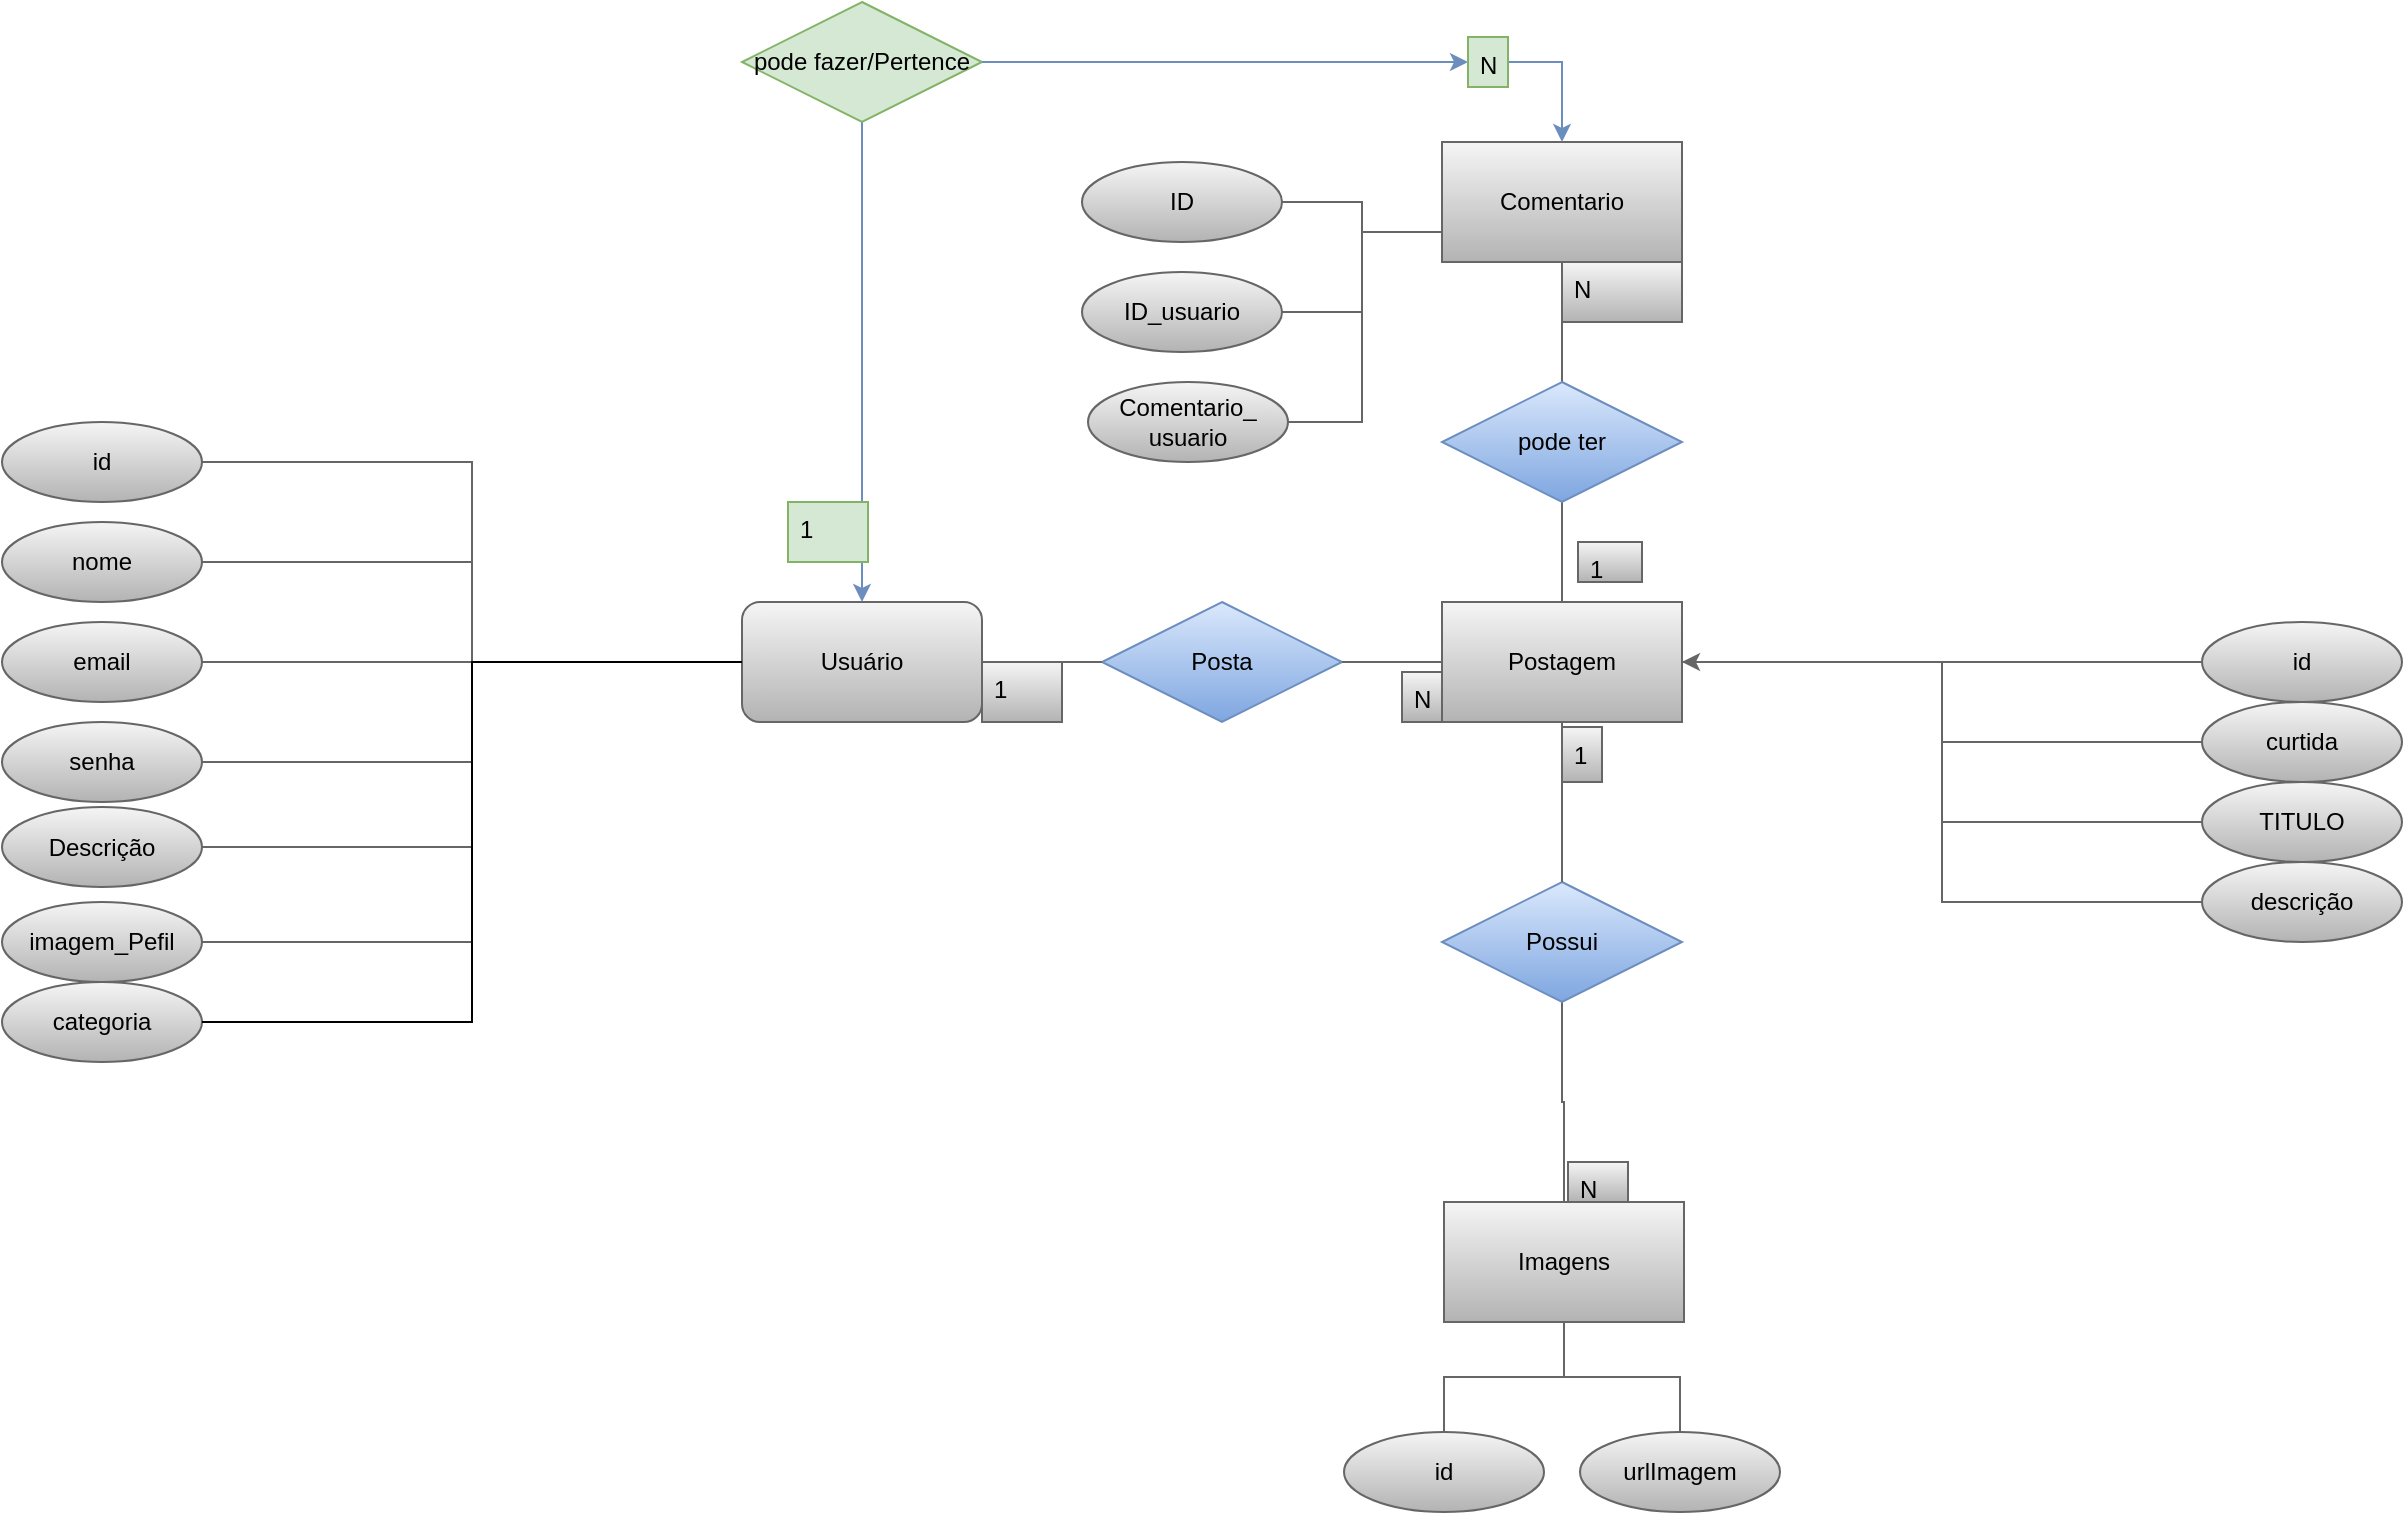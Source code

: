 <mxfile version="25.0.3">
  <diagram name="Página-1" id="CfLHYrVwDZEc-xqbIYZy">
    <mxGraphModel dx="1928" dy="495" grid="1" gridSize="10" guides="1" tooltips="1" connect="1" arrows="1" fold="1" page="1" pageScale="1" pageWidth="827" pageHeight="1169" math="0" shadow="0">
      <root>
        <mxCell id="0" />
        <mxCell id="1" parent="0" />
        <mxCell id="fp-A4MkA556f69ubHUxs-1" value="Usuário" style="rounded=1;whiteSpace=wrap;html=1;labelBackgroundColor=none;fillColor=#f5f5f5;strokeColor=#666666;gradientColor=#b3b3b3;" parent="1" vertex="1">
          <mxGeometry x="-3" y="430" width="120" height="60" as="geometry" />
        </mxCell>
        <mxCell id="fp-A4MkA556f69ubHUxs-2" value="Postagem" style="rounded=0;whiteSpace=wrap;html=1;labelBackgroundColor=none;fillColor=#f5f5f5;strokeColor=#666666;gradientColor=#b3b3b3;" parent="1" vertex="1">
          <mxGeometry x="347" y="430" width="120" height="60" as="geometry" />
        </mxCell>
        <mxCell id="fp-A4MkA556f69ubHUxs-3" value="Comentario" style="rounded=0;whiteSpace=wrap;html=1;labelBackgroundColor=none;fillColor=#f5f5f5;strokeColor=#666666;gradientColor=#b3b3b3;" parent="1" vertex="1">
          <mxGeometry x="347" y="200" width="120" height="60" as="geometry" />
        </mxCell>
        <mxCell id="fp-A4MkA556f69ubHUxs-4" value="Imagens" style="rounded=0;whiteSpace=wrap;html=1;labelBackgroundColor=none;fillColor=#f5f5f5;strokeColor=#666666;gradientColor=#b3b3b3;" parent="1" vertex="1">
          <mxGeometry x="348" y="730" width="120" height="60" as="geometry" />
        </mxCell>
        <mxCell id="fp-A4MkA556f69ubHUxs-5" value="Posta" style="shape=rhombus;perimeter=rhombusPerimeter;whiteSpace=wrap;html=1;align=center;labelBackgroundColor=none;fillColor=#dae8fc;strokeColor=#6c8ebf;gradientColor=#7ea6e0;" parent="1" vertex="1">
          <mxGeometry x="177" y="430" width="120" height="60" as="geometry" />
        </mxCell>
        <mxCell id="fp-A4MkA556f69ubHUxs-6" value="" style="endArrow=none;html=1;rounded=0;exitX=1;exitY=0.5;exitDx=0;exitDy=0;entryX=0;entryY=0.5;entryDx=0;entryDy=0;labelBackgroundColor=none;strokeColor=#666666;fontColor=default;fillColor=#f5f5f5;" parent="1" source="fp-A4MkA556f69ubHUxs-1" target="fp-A4MkA556f69ubHUxs-5" edge="1">
          <mxGeometry relative="1" as="geometry">
            <mxPoint x="297" y="640" as="sourcePoint" />
            <mxPoint x="457" y="640" as="targetPoint" />
          </mxGeometry>
        </mxCell>
        <mxCell id="fp-A4MkA556f69ubHUxs-7" value="" style="endArrow=none;html=1;rounded=0;exitX=1;exitY=0.5;exitDx=0;exitDy=0;entryX=0;entryY=0.5;entryDx=0;entryDy=0;labelBackgroundColor=none;strokeColor=#666666;fontColor=default;fillColor=#f5f5f5;" parent="1" source="fp-A4MkA556f69ubHUxs-5" target="fp-A4MkA556f69ubHUxs-2" edge="1">
          <mxGeometry relative="1" as="geometry">
            <mxPoint x="217" y="670" as="sourcePoint" />
            <mxPoint x="377" y="670" as="targetPoint" />
          </mxGeometry>
        </mxCell>
        <mxCell id="fp-A4MkA556f69ubHUxs-10" value="" style="endArrow=none;html=1;rounded=0;exitX=0.5;exitY=0;exitDx=0;exitDy=0;entryX=0.5;entryY=1;entryDx=0;entryDy=0;labelBackgroundColor=none;strokeColor=#666666;fontColor=default;fillColor=#f5f5f5;" parent="1" source="fp-A4MkA556f69ubHUxs-2" target="fp-A4MkA556f69ubHUxs-3" edge="1">
          <mxGeometry relative="1" as="geometry">
            <mxPoint x="497" y="350" as="sourcePoint" />
            <mxPoint x="677" y="600" as="targetPoint" />
          </mxGeometry>
        </mxCell>
        <mxCell id="tyfLZ9diZcg1NOo2T1-P-23" style="edgeStyle=orthogonalEdgeStyle;rounded=0;orthogonalLoop=1;jettySize=auto;html=1;entryX=0.5;entryY=0;entryDx=0;entryDy=0;endArrow=none;endFill=0;labelBackgroundColor=none;strokeColor=#666666;fontColor=default;fillColor=#f5f5f5;" parent="1" source="fp-A4MkA556f69ubHUxs-12" target="fp-A4MkA556f69ubHUxs-4" edge="1">
          <mxGeometry relative="1" as="geometry" />
        </mxCell>
        <mxCell id="fp-A4MkA556f69ubHUxs-12" value="Possui" style="shape=rhombus;perimeter=rhombusPerimeter;whiteSpace=wrap;html=1;align=center;labelBackgroundColor=none;fillColor=#dae8fc;strokeColor=#6c8ebf;gradientColor=#7ea6e0;" parent="1" vertex="1">
          <mxGeometry x="347" y="570" width="120" height="60" as="geometry" />
        </mxCell>
        <mxCell id="fp-A4MkA556f69ubHUxs-13" value="" style="endArrow=none;html=1;rounded=0;exitX=0.5;exitY=0;exitDx=0;exitDy=0;entryX=0.5;entryY=1;entryDx=0;entryDy=0;labelBackgroundColor=none;strokeColor=#666666;fontColor=default;fillColor=#f5f5f5;" parent="1" source="fp-A4MkA556f69ubHUxs-12" target="fp-A4MkA556f69ubHUxs-2" edge="1">
          <mxGeometry relative="1" as="geometry">
            <mxPoint x="557" y="610" as="sourcePoint" />
            <mxPoint x="717" y="610" as="targetPoint" />
          </mxGeometry>
        </mxCell>
        <mxCell id="fp-A4MkA556f69ubHUxs-24" value="id" style="ellipse;whiteSpace=wrap;html=1;align=center;labelBackgroundColor=none;fillColor=#f5f5f5;strokeColor=#666666;gradientColor=#b3b3b3;" parent="1" vertex="1">
          <mxGeometry x="727" y="440" width="100" height="40" as="geometry" />
        </mxCell>
        <mxCell id="fp-A4MkA556f69ubHUxs-27" value="curtida" style="ellipse;whiteSpace=wrap;html=1;align=center;labelBackgroundColor=none;fillColor=#f5f5f5;strokeColor=#666666;gradientColor=#b3b3b3;" parent="1" vertex="1">
          <mxGeometry x="727" y="480" width="100" height="40" as="geometry" />
        </mxCell>
        <mxCell id="fp-A4MkA556f69ubHUxs-31" value="N" style="text;strokeColor=#666666;fillColor=#f5f5f5;spacingLeft=4;spacingRight=4;overflow=hidden;rotatable=0;points=[[0,0.5],[1,0.5]];portConstraint=eastwest;fontSize=12;whiteSpace=wrap;html=1;labelBackgroundColor=none;gradientColor=#b3b3b3;" parent="1" vertex="1">
          <mxGeometry x="410" y="710" width="30" height="20" as="geometry" />
        </mxCell>
        <mxCell id="fp-A4MkA556f69ubHUxs-32" value="1" style="text;strokeColor=#666666;fillColor=#f5f5f5;spacingLeft=4;spacingRight=4;overflow=hidden;rotatable=0;points=[[0,0.5],[1,0.5]];portConstraint=eastwest;fontSize=12;whiteSpace=wrap;html=1;labelBackgroundColor=none;gradientColor=#b3b3b3;" parent="1" vertex="1">
          <mxGeometry x="117" y="460" width="40" height="30" as="geometry" />
        </mxCell>
        <mxCell id="fp-A4MkA556f69ubHUxs-33" value="N" style="text;strokeColor=#666666;fillColor=#f5f5f5;spacingLeft=4;spacingRight=4;overflow=hidden;rotatable=0;points=[[0,0.5],[1,0.5]];portConstraint=eastwest;fontSize=12;whiteSpace=wrap;html=1;labelBackgroundColor=none;gradientColor=#b3b3b3;" parent="1" vertex="1">
          <mxGeometry x="407" y="260" width="60" height="30" as="geometry" />
        </mxCell>
        <mxCell id="fp-A4MkA556f69ubHUxs-34" value="id" style="ellipse;whiteSpace=wrap;html=1;align=center;labelBackgroundColor=none;fillColor=#f5f5f5;strokeColor=#666666;gradientColor=#b3b3b3;" parent="1" vertex="1">
          <mxGeometry x="-373" y="340" width="100" height="40" as="geometry" />
        </mxCell>
        <mxCell id="fp-A4MkA556f69ubHUxs-35" value="nome" style="ellipse;whiteSpace=wrap;html=1;align=center;labelBackgroundColor=none;fillColor=#f5f5f5;strokeColor=#666666;gradientColor=#b3b3b3;" parent="1" vertex="1">
          <mxGeometry x="-373" y="390" width="100" height="40" as="geometry" />
        </mxCell>
        <mxCell id="fp-A4MkA556f69ubHUxs-36" value="email" style="ellipse;whiteSpace=wrap;html=1;align=center;labelBackgroundColor=none;fillColor=#f5f5f5;strokeColor=#666666;gradientColor=#b3b3b3;" parent="1" vertex="1">
          <mxGeometry x="-373" y="440" width="100" height="40" as="geometry" />
        </mxCell>
        <mxCell id="fp-A4MkA556f69ubHUxs-38" value="ID" style="ellipse;whiteSpace=wrap;html=1;align=center;labelBackgroundColor=none;fillColor=#f5f5f5;strokeColor=#666666;gradientColor=#b3b3b3;" parent="1" vertex="1">
          <mxGeometry x="167" y="210" width="100" height="40" as="geometry" />
        </mxCell>
        <mxCell id="fp-A4MkA556f69ubHUxs-40" value="id" style="ellipse;whiteSpace=wrap;html=1;align=center;labelBackgroundColor=none;fillColor=#f5f5f5;strokeColor=#666666;gradientColor=#b3b3b3;" parent="1" vertex="1">
          <mxGeometry x="298" y="845" width="100" height="40" as="geometry" />
        </mxCell>
        <mxCell id="fp-A4MkA556f69ubHUxs-41" value="&lt;div&gt;urlImagem&lt;/div&gt;" style="ellipse;whiteSpace=wrap;html=1;align=center;labelBackgroundColor=none;fillColor=#f5f5f5;strokeColor=#666666;gradientColor=#b3b3b3;" parent="1" vertex="1">
          <mxGeometry x="416" y="845" width="100" height="40" as="geometry" />
        </mxCell>
        <mxCell id="fp-A4MkA556f69ubHUxs-44" value="senha" style="ellipse;whiteSpace=wrap;html=1;align=center;labelBackgroundColor=none;fillColor=#f5f5f5;strokeColor=#666666;gradientColor=#b3b3b3;" parent="1" vertex="1">
          <mxGeometry x="-373" y="490" width="100" height="40" as="geometry" />
        </mxCell>
        <mxCell id="fp-A4MkA556f69ubHUxs-46" value="" style="endArrow=none;html=1;rounded=0;exitX=1;exitY=0.5;exitDx=0;exitDy=0;entryX=0;entryY=0.5;entryDx=0;entryDy=0;edgeStyle=orthogonalEdgeStyle;labelBackgroundColor=none;strokeColor=#666666;fontColor=default;fillColor=#f5f5f5;" parent="1" source="fp-A4MkA556f69ubHUxs-34" target="fp-A4MkA556f69ubHUxs-1" edge="1">
          <mxGeometry relative="1" as="geometry">
            <mxPoint x="47" y="740" as="sourcePoint" />
            <mxPoint x="207" y="740" as="targetPoint" />
          </mxGeometry>
        </mxCell>
        <mxCell id="fp-A4MkA556f69ubHUxs-47" value="" style="endArrow=none;html=1;rounded=0;entryX=0;entryY=0.5;entryDx=0;entryDy=0;exitX=1;exitY=0.5;exitDx=0;exitDy=0;edgeStyle=orthogonalEdgeStyle;labelBackgroundColor=none;strokeColor=#666666;fontColor=default;fillColor=#f5f5f5;" parent="1" source="fp-A4MkA556f69ubHUxs-35" target="fp-A4MkA556f69ubHUxs-1" edge="1">
          <mxGeometry relative="1" as="geometry">
            <mxPoint x="-83" y="510" as="sourcePoint" />
            <mxPoint x="57" y="800" as="targetPoint" />
          </mxGeometry>
        </mxCell>
        <mxCell id="fp-A4MkA556f69ubHUxs-48" value="" style="endArrow=none;html=1;rounded=0;entryX=0;entryY=0.5;entryDx=0;entryDy=0;exitX=1;exitY=0.5;exitDx=0;exitDy=0;edgeStyle=orthogonalEdgeStyle;labelBackgroundColor=none;strokeColor=#666666;fontColor=default;fillColor=#f5f5f5;" parent="1" source="fp-A4MkA556f69ubHUxs-36" target="fp-A4MkA556f69ubHUxs-1" edge="1">
          <mxGeometry relative="1" as="geometry">
            <mxPoint x="-73" y="540" as="sourcePoint" />
            <mxPoint x="87" y="540" as="targetPoint" />
          </mxGeometry>
        </mxCell>
        <mxCell id="fp-A4MkA556f69ubHUxs-50" value="" style="endArrow=none;html=1;rounded=0;entryX=0;entryY=0.5;entryDx=0;entryDy=0;exitX=1;exitY=0.5;exitDx=0;exitDy=0;edgeStyle=orthogonalEdgeStyle;labelBackgroundColor=none;strokeColor=#666666;fontColor=default;fillColor=#f5f5f5;" parent="1" source="MUOkOZ8rBIs0wQs2CUvy-12" target="fp-A4MkA556f69ubHUxs-1" edge="1">
          <mxGeometry relative="1" as="geometry">
            <mxPoint x="-263" y="574.5" as="sourcePoint" />
            <mxPoint x="-103" y="574.5" as="targetPoint" />
          </mxGeometry>
        </mxCell>
        <mxCell id="fp-A4MkA556f69ubHUxs-68" value="" style="endArrow=none;html=1;rounded=0;exitX=1;exitY=0.5;exitDx=0;exitDy=0;entryX=0;entryY=0.5;entryDx=0;entryDy=0;edgeStyle=orthogonalEdgeStyle;labelBackgroundColor=none;strokeColor=#666666;fontColor=default;fillColor=#f5f5f5;" parent="1" source="fp-A4MkA556f69ubHUxs-2" target="fp-A4MkA556f69ubHUxs-24" edge="1">
          <mxGeometry relative="1" as="geometry">
            <mxPoint x="467" y="460" as="sourcePoint" />
            <mxPoint x="627" y="460" as="targetPoint" />
          </mxGeometry>
        </mxCell>
        <mxCell id="fp-A4MkA556f69ubHUxs-72" value="" style="endArrow=none;html=1;rounded=0;exitX=1;exitY=0.5;exitDx=0;exitDy=0;entryX=0;entryY=0.5;entryDx=0;entryDy=0;edgeStyle=orthogonalEdgeStyle;labelBackgroundColor=none;strokeColor=#666666;fontColor=default;fillColor=#f5f5f5;" parent="1" source="fp-A4MkA556f69ubHUxs-2" target="fp-A4MkA556f69ubHUxs-27" edge="1">
          <mxGeometry relative="1" as="geometry">
            <mxPoint x="527" y="530" as="sourcePoint" />
            <mxPoint x="687" y="530" as="targetPoint" />
          </mxGeometry>
        </mxCell>
        <mxCell id="fp-A4MkA556f69ubHUxs-73" value="" style="endArrow=none;html=1;rounded=0;edgeStyle=orthogonalEdgeStyle;exitX=0.5;exitY=1;exitDx=0;exitDy=0;entryX=0.5;entryY=0;entryDx=0;entryDy=0;labelBackgroundColor=none;strokeColor=#666666;fontColor=default;fillColor=#f5f5f5;" parent="1" source="fp-A4MkA556f69ubHUxs-4" target="fp-A4MkA556f69ubHUxs-41" edge="1">
          <mxGeometry relative="1" as="geometry">
            <mxPoint x="239.75" y="885" as="sourcePoint" />
            <mxPoint x="488" y="890" as="targetPoint" />
          </mxGeometry>
        </mxCell>
        <mxCell id="fp-A4MkA556f69ubHUxs-74" value="" style="endArrow=none;html=1;rounded=0;entryX=0.5;entryY=1;entryDx=0;entryDy=0;edgeStyle=orthogonalEdgeStyle;exitX=0.5;exitY=0;exitDx=0;exitDy=0;labelBackgroundColor=none;strokeColor=#666666;fontColor=default;fillColor=#f5f5f5;" parent="1" source="fp-A4MkA556f69ubHUxs-40" target="fp-A4MkA556f69ubHUxs-4" edge="1">
          <mxGeometry relative="1" as="geometry">
            <mxPoint x="360" y="890" as="sourcePoint" />
            <mxPoint x="229.75" y="815" as="targetPoint" />
          </mxGeometry>
        </mxCell>
        <mxCell id="fp-A4MkA556f69ubHUxs-75" value="" style="endArrow=none;html=1;rounded=0;exitX=1;exitY=0.5;exitDx=0;exitDy=0;entryX=0;entryY=0.75;entryDx=0;entryDy=0;edgeStyle=orthogonalEdgeStyle;endFill=0;labelBackgroundColor=none;strokeColor=#666666;fontColor=default;fillColor=#f5f5f5;gradientColor=#b3b3b3;" parent="1" source="fp-A4MkA556f69ubHUxs-38" target="fp-A4MkA556f69ubHUxs-3" edge="1">
          <mxGeometry relative="1" as="geometry">
            <mxPoint x="267" y="130" as="sourcePoint" />
            <mxPoint x="427" y="130" as="targetPoint" />
          </mxGeometry>
        </mxCell>
        <mxCell id="SXT4OArEgctWhixOykqU-1" value="N" style="text;strokeColor=#666666;fillColor=#f5f5f5;spacingLeft=4;spacingRight=4;overflow=hidden;rotatable=0;points=[[0,0.5],[1,0.5]];portConstraint=eastwest;fontSize=12;whiteSpace=wrap;html=1;labelBackgroundColor=none;gradientColor=#b3b3b3;" parent="1" vertex="1">
          <mxGeometry x="327" y="465" width="20" height="25" as="geometry" />
        </mxCell>
        <mxCell id="SXT4OArEgctWhixOykqU-2" value="1" style="text;strokeColor=#666666;fillColor=#f5f5f5;spacingLeft=4;spacingRight=4;overflow=hidden;rotatable=0;points=[[0,0.5],[1,0.5]];portConstraint=eastwest;fontSize=12;whiteSpace=wrap;html=1;labelBackgroundColor=none;gradientColor=#b3b3b3;" parent="1" vertex="1">
          <mxGeometry x="407" y="492.5" width="20" height="27.5" as="geometry" />
        </mxCell>
        <mxCell id="SXT4OArEgctWhixOykqU-21" value="1" style="text;strokeColor=#666666;fillColor=#f5f5f5;spacingLeft=4;spacingRight=4;overflow=hidden;rotatable=0;points=[[0,0.5],[1,0.5]];portConstraint=eastwest;fontSize=12;whiteSpace=wrap;html=1;labelBackgroundColor=none;gradientColor=#b3b3b3;" parent="1" vertex="1">
          <mxGeometry x="415" y="400" width="32" height="20" as="geometry" />
        </mxCell>
        <mxCell id="MUOkOZ8rBIs0wQs2CUvy-2" value="&lt;div&gt;TITULO&lt;/div&gt;" style="ellipse;whiteSpace=wrap;html=1;align=center;labelBackgroundColor=none;fillColor=#f5f5f5;strokeColor=#666666;gradientColor=#b3b3b3;" parent="1" vertex="1">
          <mxGeometry x="727" y="520" width="100" height="40" as="geometry" />
        </mxCell>
        <mxCell id="MUOkOZ8rBIs0wQs2CUvy-5" value="" style="endArrow=none;html=1;rounded=0;exitX=0;exitY=0.5;exitDx=0;exitDy=0;entryX=1;entryY=0.5;entryDx=0;entryDy=0;edgeStyle=orthogonalEdgeStyle;labelBackgroundColor=none;strokeColor=#666666;fontColor=default;fillColor=#f5f5f5;" parent="1" source="MUOkOZ8rBIs0wQs2CUvy-2" target="fp-A4MkA556f69ubHUxs-2" edge="1">
          <mxGeometry width="50" height="50" relative="1" as="geometry">
            <mxPoint x="177" y="560" as="sourcePoint" />
            <mxPoint x="227" y="510" as="targetPoint" />
          </mxGeometry>
        </mxCell>
        <mxCell id="MUOkOZ8rBIs0wQs2CUvy-11" value="" style="edgeStyle=orthogonalEdgeStyle;rounded=0;orthogonalLoop=1;jettySize=auto;html=1;entryX=1;entryY=0.5;entryDx=0;entryDy=0;labelBackgroundColor=none;strokeColor=#666666;fontColor=default;fillColor=#f5f5f5;" parent="1" source="MUOkOZ8rBIs0wQs2CUvy-7" target="fp-A4MkA556f69ubHUxs-2" edge="1">
          <mxGeometry relative="1" as="geometry" />
        </mxCell>
        <mxCell id="MUOkOZ8rBIs0wQs2CUvy-7" value="&lt;div&gt;descrição&lt;/div&gt;" style="ellipse;whiteSpace=wrap;html=1;align=center;labelBackgroundColor=none;fillColor=#f5f5f5;strokeColor=#666666;gradientColor=#b3b3b3;" parent="1" vertex="1">
          <mxGeometry x="727" y="560" width="100" height="40" as="geometry" />
        </mxCell>
        <mxCell id="MUOkOZ8rBIs0wQs2CUvy-12" value="Descrição" style="ellipse;whiteSpace=wrap;html=1;align=center;labelBackgroundColor=none;fillColor=#f5f5f5;strokeColor=#666666;gradientColor=#b3b3b3;" parent="1" vertex="1">
          <mxGeometry x="-373" y="532.5" width="100" height="40" as="geometry" />
        </mxCell>
        <mxCell id="MUOkOZ8rBIs0wQs2CUvy-17" value="imagem_Pefil" style="ellipse;whiteSpace=wrap;html=1;align=center;labelBackgroundColor=none;fillColor=#f5f5f5;strokeColor=#666666;gradientColor=#b3b3b3;" parent="1" vertex="1">
          <mxGeometry x="-373" y="580" width="100" height="40" as="geometry" />
        </mxCell>
        <mxCell id="MUOkOZ8rBIs0wQs2CUvy-20" value="" style="endArrow=none;html=1;rounded=0;entryX=0;entryY=0.5;entryDx=0;entryDy=0;exitX=1;exitY=0.5;exitDx=0;exitDy=0;edgeStyle=orthogonalEdgeStyle;labelBackgroundColor=none;strokeColor=#666666;fontColor=default;fillColor=#f5f5f5;" parent="1" source="fp-A4MkA556f69ubHUxs-44" target="fp-A4MkA556f69ubHUxs-1" edge="1">
          <mxGeometry relative="1" as="geometry">
            <mxPoint x="-263" y="560" as="sourcePoint" />
            <mxPoint x="7" y="470" as="targetPoint" />
          </mxGeometry>
        </mxCell>
        <mxCell id="MUOkOZ8rBIs0wQs2CUvy-23" value="" style="endArrow=none;html=1;rounded=0;entryX=0;entryY=0.5;entryDx=0;entryDy=0;exitX=1;exitY=0.5;exitDx=0;exitDy=0;edgeStyle=orthogonalEdgeStyle;labelBackgroundColor=none;strokeColor=#666666;fontColor=default;fillColor=#f5f5f5;" parent="1" source="MUOkOZ8rBIs0wQs2CUvy-17" target="fp-A4MkA556f69ubHUxs-1" edge="1">
          <mxGeometry relative="1" as="geometry">
            <mxPoint x="-263" y="610" as="sourcePoint" />
            <mxPoint x="7" y="470" as="targetPoint" />
          </mxGeometry>
        </mxCell>
        <mxCell id="tyfLZ9diZcg1NOo2T1-P-10" style="edgeStyle=orthogonalEdgeStyle;rounded=0;orthogonalLoop=1;jettySize=auto;html=1;exitX=1;exitY=0.5;exitDx=0;exitDy=0;entryX=0;entryY=0.75;entryDx=0;entryDy=0;endArrow=none;endFill=0;labelBackgroundColor=none;strokeColor=#666666;fontColor=default;fillColor=#f5f5f5;gradientColor=#b3b3b3;" parent="1" source="tyfLZ9diZcg1NOo2T1-P-7" target="fp-A4MkA556f69ubHUxs-3" edge="1">
          <mxGeometry relative="1" as="geometry" />
        </mxCell>
        <mxCell id="tyfLZ9diZcg1NOo2T1-P-7" value="ID_usuario" style="ellipse;whiteSpace=wrap;html=1;align=center;labelBackgroundColor=none;fillColor=#f5f5f5;strokeColor=#666666;gradientColor=#b3b3b3;" parent="1" vertex="1">
          <mxGeometry x="167" y="265" width="100" height="40" as="geometry" />
        </mxCell>
        <mxCell id="tyfLZ9diZcg1NOo2T1-P-14" style="edgeStyle=orthogonalEdgeStyle;rounded=0;orthogonalLoop=1;jettySize=auto;html=1;exitX=1;exitY=0.5;exitDx=0;exitDy=0;entryX=0;entryY=0.75;entryDx=0;entryDy=0;endArrow=none;endFill=0;labelBackgroundColor=none;strokeColor=#666666;fontColor=default;fillColor=#f5f5f5;gradientColor=#b3b3b3;" parent="1" source="tyfLZ9diZcg1NOo2T1-P-11" target="fp-A4MkA556f69ubHUxs-3" edge="1">
          <mxGeometry relative="1" as="geometry">
            <Array as="points">
              <mxPoint x="307" y="340" />
              <mxPoint x="307" y="245" />
            </Array>
          </mxGeometry>
        </mxCell>
        <mxCell id="tyfLZ9diZcg1NOo2T1-P-11" value="Comentario_&lt;div&gt;usuario&lt;/div&gt;" style="ellipse;whiteSpace=wrap;html=1;align=center;labelBackgroundColor=none;fillColor=#f5f5f5;strokeColor=#666666;gradientColor=#b3b3b3;" parent="1" vertex="1">
          <mxGeometry x="170" y="320" width="100" height="40" as="geometry" />
        </mxCell>
        <mxCell id="me2xvYG_eSxRrmfFtrP5-6" value="categoria" style="ellipse;whiteSpace=wrap;html=1;align=center;fillColor=#f5f5f5;gradientColor=#b3b3b3;strokeColor=#666666;" parent="1" vertex="1">
          <mxGeometry x="-373" y="620" width="100" height="40" as="geometry" />
        </mxCell>
        <mxCell id="me2xvYG_eSxRrmfFtrP5-9" value="" style="endArrow=none;html=1;rounded=0;exitX=1;exitY=0.5;exitDx=0;exitDy=0;entryX=0;entryY=0.5;entryDx=0;entryDy=0;edgeStyle=orthogonalEdgeStyle;" parent="1" source="me2xvYG_eSxRrmfFtrP5-6" target="fp-A4MkA556f69ubHUxs-1" edge="1">
          <mxGeometry relative="1" as="geometry">
            <mxPoint x="-150" y="670" as="sourcePoint" />
            <mxPoint x="10" y="670" as="targetPoint" />
          </mxGeometry>
        </mxCell>
        <mxCell id="ymetpxOZnaljd2ienDEe-1" value="pode ter" style="shape=rhombus;perimeter=rhombusPerimeter;whiteSpace=wrap;html=1;align=center;labelBackgroundColor=none;fillColor=#dae8fc;strokeColor=#6c8ebf;gradientColor=#7ea6e0;" vertex="1" parent="1">
          <mxGeometry x="347" y="320" width="120" height="60" as="geometry" />
        </mxCell>
        <mxCell id="ymetpxOZnaljd2ienDEe-3" style="edgeStyle=orthogonalEdgeStyle;rounded=0;orthogonalLoop=1;jettySize=auto;html=1;exitX=0.5;exitY=1;exitDx=0;exitDy=0;entryX=0.5;entryY=0;entryDx=0;entryDy=0;fillColor=#dae8fc;strokeColor=#6c8ebf;" edge="1" parent="1" source="ymetpxOZnaljd2ienDEe-2" target="fp-A4MkA556f69ubHUxs-1">
          <mxGeometry relative="1" as="geometry" />
        </mxCell>
        <mxCell id="ymetpxOZnaljd2ienDEe-4" style="edgeStyle=orthogonalEdgeStyle;rounded=0;orthogonalLoop=1;jettySize=auto;html=1;fillColor=#dae8fc;strokeColor=#6c8ebf;" edge="1" parent="1" source="ymetpxOZnaljd2ienDEe-6" target="fp-A4MkA556f69ubHUxs-3">
          <mxGeometry relative="1" as="geometry" />
        </mxCell>
        <mxCell id="ymetpxOZnaljd2ienDEe-2" value="pode fazer/Pertence" style="shape=rhombus;perimeter=rhombusPerimeter;whiteSpace=wrap;html=1;align=center;labelBackgroundColor=none;fillColor=#d5e8d4;strokeColor=#82b366;" vertex="1" parent="1">
          <mxGeometry x="-3" y="130" width="120" height="60" as="geometry" />
        </mxCell>
        <mxCell id="ymetpxOZnaljd2ienDEe-5" value="1" style="text;strokeColor=#82b366;fillColor=#d5e8d4;spacingLeft=4;spacingRight=4;overflow=hidden;rotatable=0;points=[[0,0.5],[1,0.5]];portConstraint=eastwest;fontSize=12;whiteSpace=wrap;html=1;labelBackgroundColor=none;" vertex="1" parent="1">
          <mxGeometry x="20" y="380" width="40" height="30" as="geometry" />
        </mxCell>
        <mxCell id="ymetpxOZnaljd2ienDEe-7" value="" style="edgeStyle=orthogonalEdgeStyle;rounded=0;orthogonalLoop=1;jettySize=auto;html=1;fillColor=#dae8fc;strokeColor=#6c8ebf;" edge="1" parent="1" source="ymetpxOZnaljd2ienDEe-2" target="ymetpxOZnaljd2ienDEe-6">
          <mxGeometry relative="1" as="geometry">
            <mxPoint x="117" y="160" as="sourcePoint" />
            <mxPoint x="407" y="200" as="targetPoint" />
          </mxGeometry>
        </mxCell>
        <mxCell id="ymetpxOZnaljd2ienDEe-6" value="N" style="text;strokeColor=#82b366;fillColor=#d5e8d4;spacingLeft=4;spacingRight=4;overflow=hidden;rotatable=0;points=[[0,0.5],[1,0.5]];portConstraint=eastwest;fontSize=12;whiteSpace=wrap;html=1;labelBackgroundColor=none;" vertex="1" parent="1">
          <mxGeometry x="360" y="147.5" width="20" height="25" as="geometry" />
        </mxCell>
      </root>
    </mxGraphModel>
  </diagram>
</mxfile>
